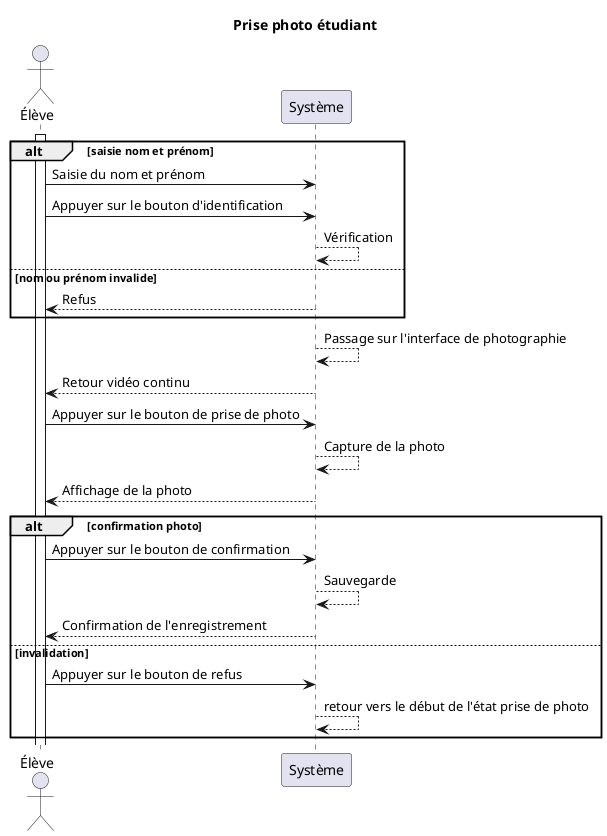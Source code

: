 @startuml etudiant_prend_photo
title Prise photo étudiant
actor Élève
activate Élève
alt saisie nom et prénom
     Élève-> Système: Saisie du nom et prénom
     Élève-> Système: Appuyer sur le bouton d'identification
     Système--> Système : Vérification
else nom ou prénom invalide
     Système--> Élève: Refus
end

Système--> Système : Passage sur l'interface de photographie
Système--> Élève: Retour vidéo continu

Élève-> Système: Appuyer sur le bouton de prise de photo
Système--> Système : Capture de la photo
Système--> Élève: Affichage de la photo


alt confirmation photo
     Élève-> Système: Appuyer sur le bouton de confirmation
     Système--> Système : Sauvegarde
     Système--> Élève: Confirmation de l'enregistrement
else invalidation
     Élève-> Système: Appuyer sur le bouton de refus
     Système--> Système : retour vers le début de l'état prise de photo
end
@enduml